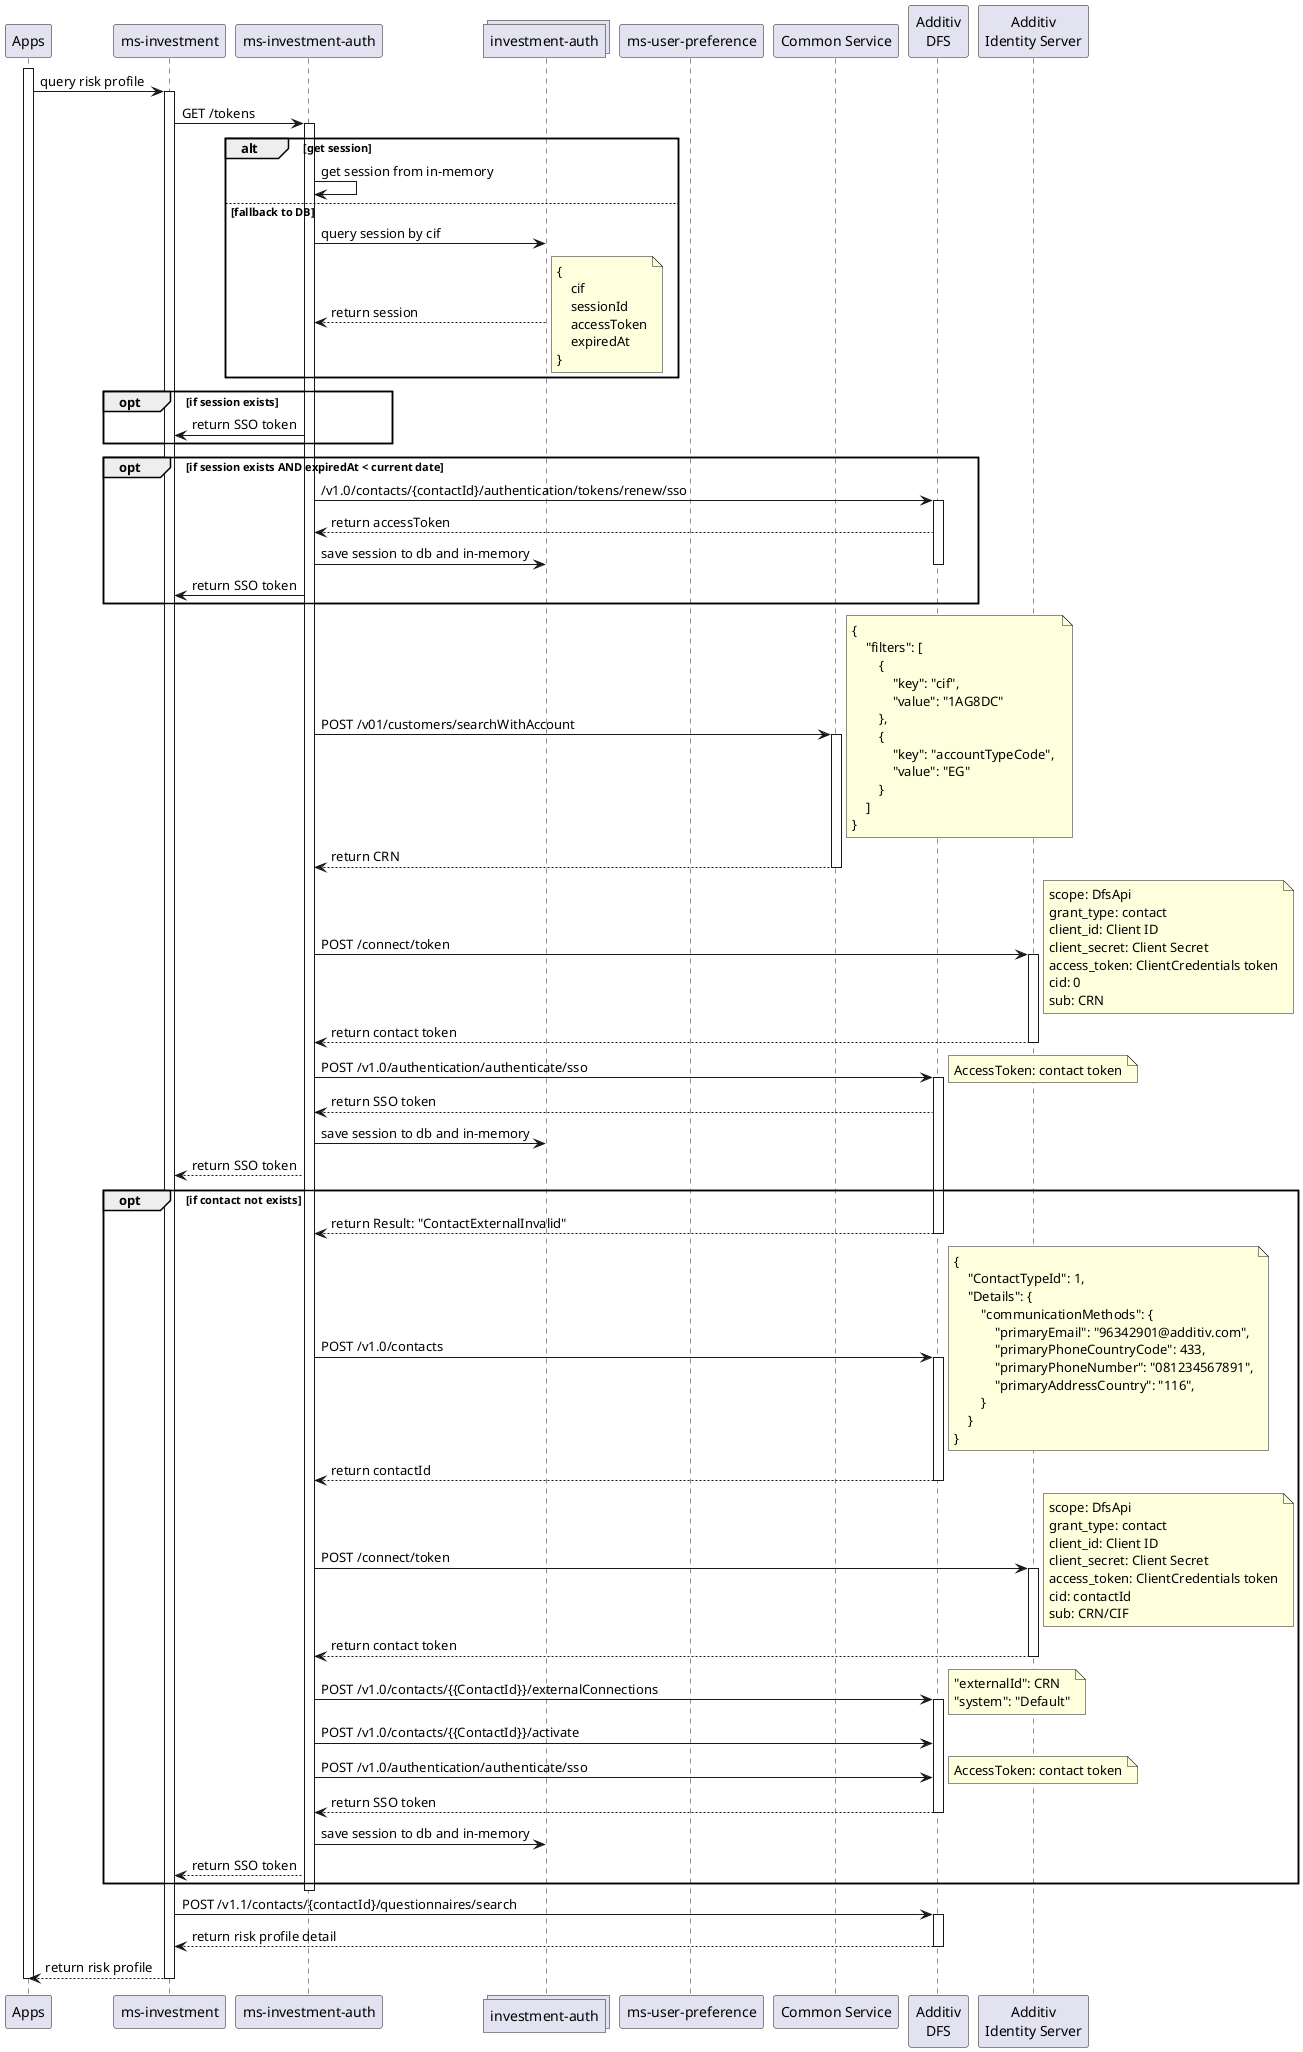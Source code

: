 @startuml auth
participant "Apps" as app
participant "ms-investment" as mi
participant "ms-investment-auth" as auth
collections "investment-auth" as dbauth
participant "ms-user-preference" as mup
participant "Common Service" as cs
participant "Additiv\nDFS" as dfs
participant "Additiv\nIdentity Server" as ids

activate app
app -> mi: query risk profile
activate mi
mi -> auth: GET /tokens
activate auth

alt get session
auth -> auth: get session from in-memory 
else fallback to DB
auth -> dbauth: query session by cif
dbauth --> auth: return session
note right
{
    cif
    sessionId
    accessToken
    expiredAt
}
end note
end

opt if session exists
auth -> mi: return SSO token
end

opt if session exists AND expiredAt < current date
auth -> dfs: /v1.0/contacts/{contactId}/authentication/tokens/renew/sso
activate dfs
dfs --> auth: return accessToken
auth -> dbauth: save session to db and in-memory
deactivate dfs
auth -> mi: return SSO token
end

auth -> cs: POST /v01/customers/searchWithAccount
note right
{
    "filters": [
        {
            "key": "cif", 
            "value": "1AG8DC"
        },
        {
            "key": "accountTypeCode", 
            "value": "EG"
        }
    ]
}
end note
activate cs
cs --> auth: return CRN
deactivate cs
auth -> ids: POST /connect/token
note right
scope: DfsApi
grant_type: contact
client_id: Client ID
client_secret: Client Secret
access_token: ClientCredentials token
cid: 0 
sub: CRN
end note
activate ids
ids --> auth: return contact token
deactivate ids

auth -> dfs: POST /v1.0/authentication/authenticate/sso
note right
AccessToken: contact token
end note
activate dfs
dfs --> auth: return SSO token
auth -> dbauth: save session to db and in-memory
auth --> mi: return SSO token

opt if contact not exists
dfs --> auth: return Result: "ContactExternalInvalid"
deactivate dfs
auth -> dfs: POST /v1.0/contacts
note right
{
    "ContactTypeId": 1,
    "Details": {
        "communicationMethods": {
            "primaryEmail": "96342901@additiv.com",
            "primaryPhoneCountryCode": 433,
            "primaryPhoneNumber": "081234567891",
            "primaryAddressCountry": "116",
        }
    }
}
end note
activate dfs
dfs --> auth: return contactId
deactivate dfs
auth -> ids: POST /connect/token
note right
scope: DfsApi
grant_type: contact
client_id: Client ID
client_secret: Client Secret
access_token: ClientCredentials token
cid: contactId
sub: CRN/CIF
end note
activate ids
ids --> auth: return contact token
deactivate ids
auth -> dfs: POST /v1.0/contacts/{{ContactId}}/externalConnections
activate dfs
note right
"externalId": CRN
"system": "Default"
end note
auth -> dfs: POST /v1.0/contacts/{{ContactId}}/activate
auth -> dfs: POST /v1.0/authentication/authenticate/sso
note right
AccessToken: contact token
end note
dfs --> auth: return SSO token
deactivate dfs
auth -> dbauth: save session to db and in-memory
auth --> mi: return SSO token
end

deactivate auth

mi -> dfs: POST /v1.1/contacts/{contactId}/questionnaires/search
activate dfs
dfs --> mi: return risk profile detail
deactivate dfs
mi --> app: return risk profile
deactivate mi
deactivate app